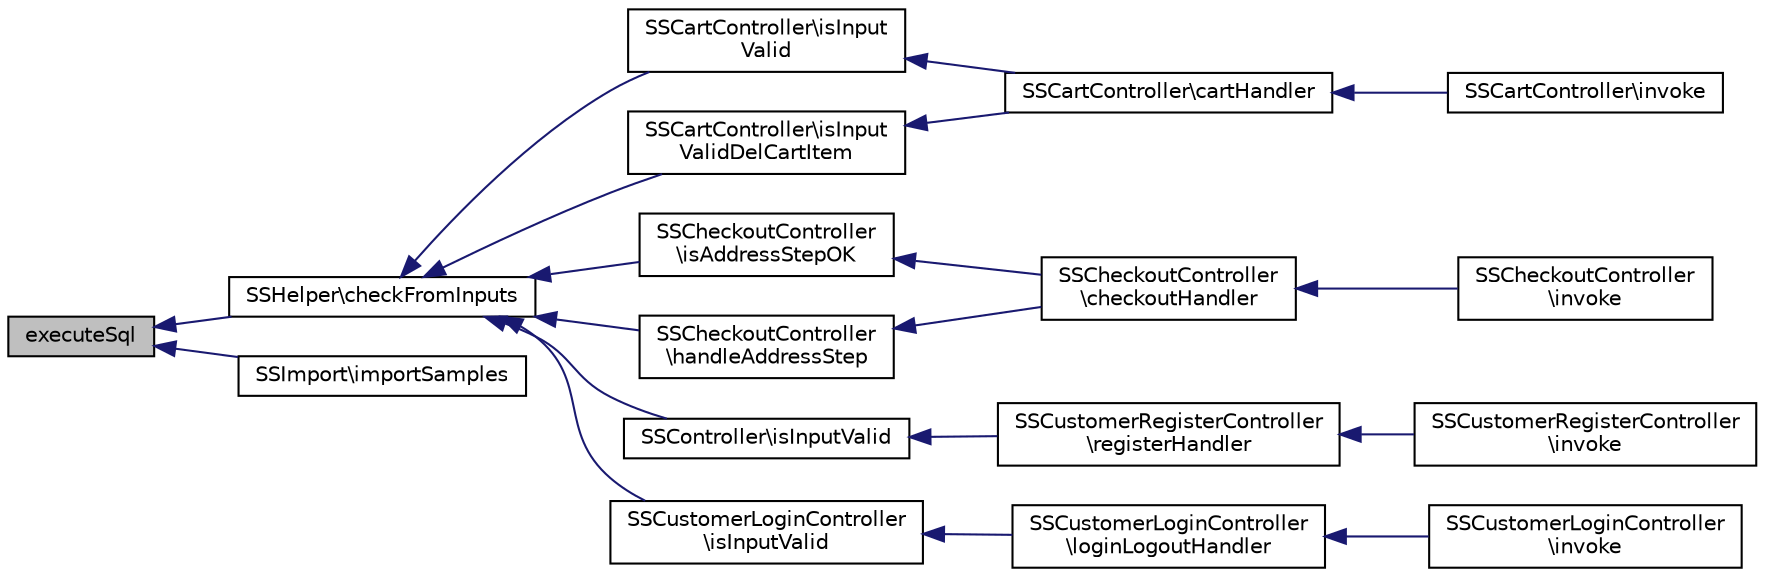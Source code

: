 digraph "executeSql"
{
  edge [fontname="Helvetica",fontsize="10",labelfontname="Helvetica",labelfontsize="10"];
  node [fontname="Helvetica",fontsize="10",shape=record];
  rankdir="LR";
  Node1 [label="executeSql",height=0.2,width=0.4,color="black", fillcolor="grey75", style="filled", fontcolor="black"];
  Node1 -> Node2 [dir="back",color="midnightblue",fontsize="10",style="solid",fontname="Helvetica"];
  Node2 [label="SSHelper\\checkFromInputs",height=0.2,width=0.4,color="black", fillcolor="white", style="filled",URL="$class_s_s_helper.html#aa5b72ccad634190aa632064e18c35216",tooltip="Formular Inputs überprüfen. "];
  Node2 -> Node3 [dir="back",color="midnightblue",fontsize="10",style="solid",fontname="Helvetica"];
  Node3 [label="SSCartController\\isInput\lValid",height=0.2,width=0.4,color="black", fillcolor="white", style="filled",URL="$class_s_s_cart_controller.html#a9798c65d2a3254277e5b7943c4e289fd",tooltip="Überprüfen der Formular Daten. "];
  Node3 -> Node4 [dir="back",color="midnightblue",fontsize="10",style="solid",fontname="Helvetica"];
  Node4 [label="SSCartController\\cartHandler",height=0.2,width=0.4,color="black", fillcolor="white", style="filled",URL="$class_s_s_cart_controller.html#a2c1bca073d30c416f2519f6df81e2ade",tooltip="Warenkorb Handler. "];
  Node4 -> Node5 [dir="back",color="midnightblue",fontsize="10",style="solid",fontname="Helvetica"];
  Node5 [label="SSCartController\\invoke",height=0.2,width=0.4,color="black", fillcolor="white", style="filled",URL="$class_s_s_cart_controller.html#a969cad912937b1e2e6e66b49d8148738",tooltip="Starter. "];
  Node2 -> Node6 [dir="back",color="midnightblue",fontsize="10",style="solid",fontname="Helvetica"];
  Node6 [label="SSCartController\\isInput\lValidDelCartItem",height=0.2,width=0.4,color="black", fillcolor="white", style="filled",URL="$class_s_s_cart_controller.html#a5241ac1c725fb8f183f2f6a375b068c8",tooltip="Überprüfen der Eingabe zum Artikel entfernen. "];
  Node6 -> Node4 [dir="back",color="midnightblue",fontsize="10",style="solid",fontname="Helvetica"];
  Node2 -> Node7 [dir="back",color="midnightblue",fontsize="10",style="solid",fontname="Helvetica"];
  Node7 [label="SSCheckoutController\l\\isAddressStepOK",height=0.2,width=0.4,color="black", fillcolor="white", style="filled",URL="$class_s_s_checkout_controller.html#a9df854ae91d98455f35fca3ebcfffe4f",tooltip="Prüfen ob Schritt ok. "];
  Node7 -> Node8 [dir="back",color="midnightblue",fontsize="10",style="solid",fontname="Helvetica"];
  Node8 [label="SSCheckoutController\l\\checkoutHandler",height=0.2,width=0.4,color="black", fillcolor="white", style="filled",URL="$class_s_s_checkout_controller.html#aa2a0d5ed77007dbe98a2be79f430971e"];
  Node8 -> Node9 [dir="back",color="midnightblue",fontsize="10",style="solid",fontname="Helvetica"];
  Node9 [label="SSCheckoutController\l\\invoke",height=0.2,width=0.4,color="black", fillcolor="white", style="filled",URL="$class_s_s_checkout_controller.html#a969cad912937b1e2e6e66b49d8148738"];
  Node2 -> Node10 [dir="back",color="midnightblue",fontsize="10",style="solid",fontname="Helvetica"];
  Node10 [label="SSCheckoutController\l\\handleAddressStep",height=0.2,width=0.4,color="black", fillcolor="white", style="filled",URL="$class_s_s_checkout_controller.html#a591ddd7bd573dd36b23cf23c3d6817e1",tooltip="Adresse Login-Handler. "];
  Node10 -> Node8 [dir="back",color="midnightblue",fontsize="10",style="solid",fontname="Helvetica"];
  Node2 -> Node11 [dir="back",color="midnightblue",fontsize="10",style="solid",fontname="Helvetica"];
  Node11 [label="SSController\\isInputValid",height=0.2,width=0.4,color="black", fillcolor="white", style="filled",URL="$class_s_s_controller.html#a9798c65d2a3254277e5b7943c4e289fd",tooltip="Benutzereingabe überprüfen. "];
  Node11 -> Node12 [dir="back",color="midnightblue",fontsize="10",style="solid",fontname="Helvetica"];
  Node12 [label="SSCustomerRegisterController\l\\registerHandler",height=0.2,width=0.4,color="black", fillcolor="white", style="filled",URL="$class_s_s_customer_register_controller.html#adddd117376568a7b87dad19df619c956",tooltip="Formular Daten speichern. "];
  Node12 -> Node13 [dir="back",color="midnightblue",fontsize="10",style="solid",fontname="Helvetica"];
  Node13 [label="SSCustomerRegisterController\l\\invoke",height=0.2,width=0.4,color="black", fillcolor="white", style="filled",URL="$class_s_s_customer_register_controller.html#a969cad912937b1e2e6e66b49d8148738",tooltip="Registrieren Starten. "];
  Node2 -> Node14 [dir="back",color="midnightblue",fontsize="10",style="solid",fontname="Helvetica"];
  Node14 [label="SSCustomerLoginController\l\\isInputValid",height=0.2,width=0.4,color="black", fillcolor="white", style="filled",URL="$class_s_s_customer_login_controller.html#a9798c65d2a3254277e5b7943c4e289fd",tooltip="Benutzereingabe überprüfen. "];
  Node14 -> Node15 [dir="back",color="midnightblue",fontsize="10",style="solid",fontname="Helvetica"];
  Node15 [label="SSCustomerLoginController\l\\loginLogoutHandler",height=0.2,width=0.4,color="black", fillcolor="white", style="filled",URL="$class_s_s_customer_login_controller.html#a1ec48b325777925c936a89a25214cb92",tooltip="Login / Logout Logik. "];
  Node15 -> Node16 [dir="back",color="midnightblue",fontsize="10",style="solid",fontname="Helvetica"];
  Node16 [label="SSCustomerLoginController\l\\invoke",height=0.2,width=0.4,color="black", fillcolor="white", style="filled",URL="$class_s_s_customer_login_controller.html#a969cad912937b1e2e6e66b49d8148738",tooltip="Start. "];
  Node1 -> Node17 [dir="back",color="midnightblue",fontsize="10",style="solid",fontname="Helvetica"];
  Node17 [label="SSImport\\importSamples",height=0.2,width=0.4,color="black", fillcolor="white", style="filled",URL="$class_s_s_import.html#a265e477a5cc3d73227671d1a77ed17d2",tooltip="Test Daten importieren. "];
}

